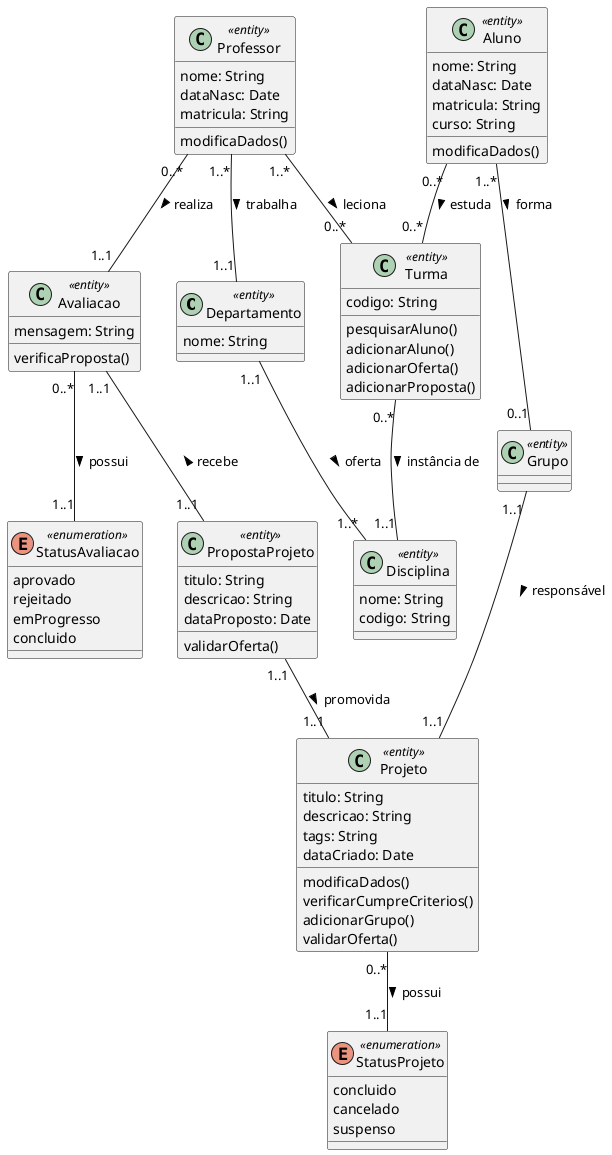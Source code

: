 @startuml 
' Muitas dessas classes estão envoltas nos macros de start/endsub pois
' queremos permitir include seletivo de classes em outros diagramas de classes
' de alguns casos de uso.
!startsub Departamento
class Departamento <<entity>> {
  nome: String
}
!endsub

!startsub Disciplina
class Disciplina <<entity>> {
  nome: String
  codigo: String
}
!endsub

!startsub Professor
class Professor <<entity>> {
  nome: String
  dataNasc: Date
  matricula: String
  modificaDados()
}
!endsub

!startsub Aluno
class Aluno <<entity>> {
  nome: String
  dataNasc: Date
  matricula: String
  curso: String
  modificaDados()
}
!endsub

!startsub Grupo
class Grupo <<entity>> {
}
!endsub

!startsub StatusProjeto
enum StatusProjeto <<enumeration>> {
  concluido
  cancelado
  suspenso
}
!endsub

!startsub Projeto
class Projeto <<entity>> {
  titulo: String
  descricao: String
  tags: String
  dataCriado: Date
  modificaDados()
  verificarCumpreCriterios()
  adicionarGrupo()
  validarOferta()
}
!endsub

!startsub PropostaProjeto
class PropostaProjeto <<entity>> {
  titulo: String
  descricao: String
  dataProposto: Date
  validarOferta()
}
!endsub

!startsub Turma
class Turma <<entity>> {
  codigo: String
  pesquisarAluno()
  adicionarAluno()
  adicionarOferta()
  adicionarProposta()
}
!endsub

!startsub Avaliacao
class Avaliacao <<entity>> {
  mensagem: String
  verificaProposta()
}
!endsub

!startsub StatusAvaliacao
enum StatusAvaliacao <<enumeration>> {
  aprovado
  rejeitado
  emProgresso
  concluido
}
!endsub

Avaliacao "0..*" -- "1..1" StatusAvaliacao : possui >
Avaliacao "1..1" -- "1..1" PropostaProjeto : recebe <

PropostaProjeto "1..1" -- "1..1" Projeto : promovida >

Aluno "1..*" -- "0..1" Grupo : forma >
Aluno "0..*" -- "0..*" Turma : estuda >

Grupo "1..1" -- "1..1" Projeto : responsável >

Professor "1..*" -- "1..1" Departamento : trabalha >
Professor "1..*" -- "0..*" Turma : leciona >
Professor "0..*" -- "1..1" Avaliacao : realiza >

Departamento "1..1" -- "1..*" Disciplina : oferta >

Turma "0..*" -- "1..1" Disciplina : instância de >

Projeto "0..*" -- "1..1" StatusProjeto : possui >
@enduml
